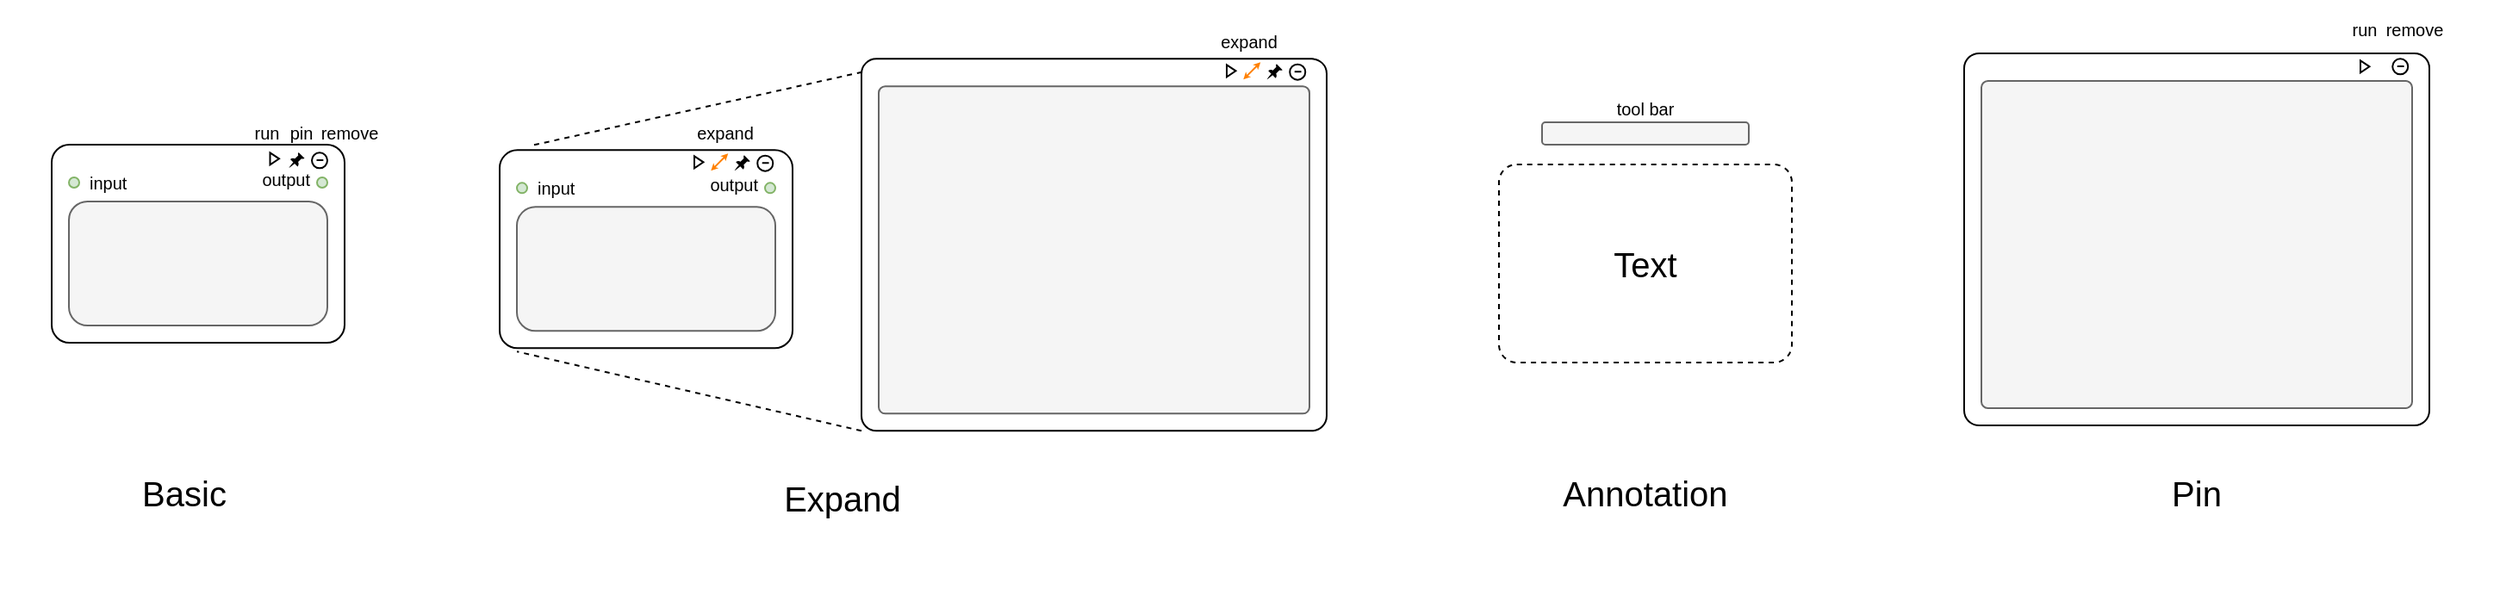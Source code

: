 <mxfile>
    <diagram id="7Bau7vb_eIiPj2DZWsdK" name="Page-1">
        <mxGraphModel dx="2074" dy="1609" grid="1" gridSize="10" guides="1" tooltips="1" connect="1" arrows="1" fold="1" page="1" pageScale="1" pageWidth="827" pageHeight="1169" math="0" shadow="0">
            <root>
                <mxCell id="0"/>
                <mxCell id="1" parent="0"/>
                <mxCell id="57" value="" style="rounded=0;whiteSpace=wrap;html=1;fontSize=16;strokeColor=none;" vertex="1" parent="1">
                    <mxGeometry y="40" width="1450" height="340" as="geometry"/>
                </mxCell>
                <mxCell id="44" value="" style="rounded=1;whiteSpace=wrap;html=1;arcSize=9;dashed=1;" vertex="1" parent="1">
                    <mxGeometry x="870" y="134.5" width="170" height="115" as="geometry"/>
                </mxCell>
                <mxCell id="2" value="" style="rounded=1;whiteSpace=wrap;html=1;arcSize=9;" vertex="1" parent="1">
                    <mxGeometry x="30" y="123" width="170" height="115" as="geometry"/>
                </mxCell>
                <mxCell id="3" value="" style="rounded=1;whiteSpace=wrap;html=1;fillColor=#f5f5f5;fontColor=#333333;strokeColor=#666666;" vertex="1" parent="1">
                    <mxGeometry x="40" y="156" width="150" height="72" as="geometry"/>
                </mxCell>
                <mxCell id="4" value="&lt;font style=&quot;font-size: 20px;&quot;&gt;Basic&lt;/font&gt;" style="text;html=1;strokeColor=none;fillColor=none;align=center;verticalAlign=middle;whiteSpace=wrap;rounded=0;" vertex="1" parent="1">
                    <mxGeometry x="52" y="310" width="110" height="30" as="geometry"/>
                </mxCell>
                <mxCell id="5" value="" style="ellipse;whiteSpace=wrap;html=1;aspect=fixed;fillColor=#d5e8d4;strokeColor=#82b366;" vertex="1" parent="1">
                    <mxGeometry x="40" y="142" width="6" height="6" as="geometry"/>
                </mxCell>
                <mxCell id="6" value="" style="ellipse;whiteSpace=wrap;html=1;aspect=fixed;fillColor=#d5e8d4;strokeColor=#82b366;" vertex="1" parent="1">
                    <mxGeometry x="184" y="142" width="6" height="6" as="geometry"/>
                </mxCell>
                <mxCell id="7" value="&lt;font style=&quot;font-size: 10px;&quot;&gt;input&lt;/font&gt;" style="text;html=1;strokeColor=none;fillColor=none;align=left;verticalAlign=middle;whiteSpace=wrap;rounded=0;" vertex="1" parent="1">
                    <mxGeometry x="50" y="130" width="30" height="30" as="geometry"/>
                </mxCell>
                <mxCell id="8" value="&lt;span style=&quot;font-size: 10px;&quot;&gt;output&lt;/span&gt;" style="text;html=1;strokeColor=none;fillColor=none;align=right;verticalAlign=middle;whiteSpace=wrap;rounded=0;" vertex="1" parent="1">
                    <mxGeometry x="152" y="128" width="30" height="30" as="geometry"/>
                </mxCell>
                <mxCell id="9" value="" style="rounded=1;whiteSpace=wrap;html=1;arcSize=9;" vertex="1" parent="1">
                    <mxGeometry x="290" y="126.17" width="170" height="115" as="geometry"/>
                </mxCell>
                <mxCell id="10" value="" style="rounded=1;whiteSpace=wrap;html=1;fillColor=#f5f5f5;fontColor=#333333;strokeColor=#666666;" vertex="1" parent="1">
                    <mxGeometry x="300" y="159.17" width="150" height="72" as="geometry"/>
                </mxCell>
                <mxCell id="11" value="" style="ellipse;whiteSpace=wrap;html=1;aspect=fixed;fillColor=#d5e8d4;strokeColor=#82b366;" vertex="1" parent="1">
                    <mxGeometry x="300" y="145.17" width="6" height="6" as="geometry"/>
                </mxCell>
                <mxCell id="12" value="" style="ellipse;whiteSpace=wrap;html=1;aspect=fixed;fillColor=#d5e8d4;strokeColor=#82b366;" vertex="1" parent="1">
                    <mxGeometry x="444" y="145.17" width="6" height="6" as="geometry"/>
                </mxCell>
                <mxCell id="13" value="&lt;font style=&quot;font-size: 10px;&quot;&gt;input&lt;/font&gt;" style="text;html=1;strokeColor=none;fillColor=none;align=left;verticalAlign=middle;whiteSpace=wrap;rounded=0;" vertex="1" parent="1">
                    <mxGeometry x="310" y="133.17" width="30" height="30" as="geometry"/>
                </mxCell>
                <mxCell id="30" style="edgeStyle=none;html=1;exitX=0.75;exitY=0;exitDx=0;exitDy=0;fontSize=10;startSize=1;endSize=1;" edge="1" parent="1" source="14">
                    <mxGeometry relative="1" as="geometry">
                        <mxPoint x="434.5" y="131.087" as="targetPoint"/>
                    </mxGeometry>
                </mxCell>
                <mxCell id="14" value="&lt;span style=&quot;font-size: 10px;&quot;&gt;output&lt;/span&gt;" style="text;html=1;strokeColor=none;fillColor=none;align=right;verticalAlign=middle;whiteSpace=wrap;rounded=0;" vertex="1" parent="1">
                    <mxGeometry x="412" y="131.17" width="30" height="30" as="geometry"/>
                </mxCell>
                <mxCell id="15" value="" style="rounded=1;whiteSpace=wrap;html=1;arcSize=4;" vertex="1" parent="1">
                    <mxGeometry x="500" y="73.17" width="270" height="216" as="geometry"/>
                </mxCell>
                <mxCell id="16" value="" style="rounded=1;whiteSpace=wrap;html=1;fillColor=#f5f5f5;fontColor=#333333;strokeColor=#666666;arcSize=2;" vertex="1" parent="1">
                    <mxGeometry x="510" y="89.17" width="250" height="190" as="geometry"/>
                </mxCell>
                <mxCell id="17" value="" style="triangle;whiteSpace=wrap;html=1;fontSize=10;" vertex="1" parent="1">
                    <mxGeometry x="156.75" y="127.67" width="5.25" height="7" as="geometry"/>
                </mxCell>
                <mxCell id="19" value="" style="sketch=0;pointerEvents=1;shadow=0;dashed=0;html=1;strokeColor=none;fillColor=#000000;labelPosition=center;verticalLabelPosition=bottom;verticalAlign=top;outlineConnect=0;align=center;shape=mxgraph.office.concepts.pin;fontSize=10;rotation=45;" vertex="1" parent="1">
                    <mxGeometry x="168.41" y="127.67" width="6" height="10.25" as="geometry"/>
                </mxCell>
                <mxCell id="22" value="" style="group" vertex="1" connectable="0" parent="1">
                    <mxGeometry x="181" y="127.67" width="9" height="9" as="geometry"/>
                </mxCell>
                <mxCell id="20" value="" style="ellipse;whiteSpace=wrap;html=1;aspect=fixed;fontSize=10;fillColor=none;" vertex="1" parent="22">
                    <mxGeometry width="9" height="9" as="geometry"/>
                </mxCell>
                <mxCell id="21" value="" style="endArrow=none;html=1;fontSize=10;startSize=1;endSize=1;" edge="1" parent="22">
                    <mxGeometry width="50" height="50" relative="1" as="geometry">
                        <mxPoint x="2.739" y="4.277" as="sourcePoint"/>
                        <mxPoint x="6.652" y="4.304" as="targetPoint"/>
                    </mxGeometry>
                </mxCell>
                <mxCell id="29" value="" style="group" vertex="1" connectable="0" parent="1">
                    <mxGeometry x="403" y="128.17" width="45.62" height="12.04" as="geometry"/>
                </mxCell>
                <mxCell id="23" value="" style="triangle;whiteSpace=wrap;html=1;fontSize=10;" vertex="1" parent="29">
                    <mxGeometry y="1.5" width="5.25" height="7" as="geometry"/>
                </mxCell>
                <mxCell id="24" value="" style="endArrow=classic;startArrow=classic;html=1;fontSize=10;endSize=1;startSize=1;strokeColor=#FF8000;" edge="1" parent="29">
                    <mxGeometry width="50" height="50" relative="1" as="geometry">
                        <mxPoint x="9.62" y="10" as="sourcePoint"/>
                        <mxPoint x="19.62" as="targetPoint"/>
                    </mxGeometry>
                </mxCell>
                <mxCell id="25" value="" style="sketch=0;pointerEvents=1;shadow=0;dashed=0;html=1;strokeColor=none;fillColor=#000000;labelPosition=center;verticalLabelPosition=bottom;verticalAlign=top;outlineConnect=0;align=center;shape=mxgraph.office.concepts.pin;fontSize=10;rotation=45;" vertex="1" parent="29">
                    <mxGeometry x="24.03" y="1.17" width="6" height="10.25" as="geometry"/>
                </mxCell>
                <mxCell id="26" value="" style="group" vertex="1" connectable="0" parent="29">
                    <mxGeometry x="36.62" y="1.17" width="9" height="9" as="geometry"/>
                </mxCell>
                <mxCell id="27" value="" style="ellipse;whiteSpace=wrap;html=1;aspect=fixed;fontSize=10;fillColor=none;" vertex="1" parent="26">
                    <mxGeometry width="9" height="9" as="geometry"/>
                </mxCell>
                <mxCell id="28" value="" style="endArrow=none;html=1;fontSize=10;startSize=1;endSize=1;" edge="1" parent="26">
                    <mxGeometry width="50" height="50" relative="1" as="geometry">
                        <mxPoint x="2.739" y="4.277" as="sourcePoint"/>
                        <mxPoint x="6.652" y="4.304" as="targetPoint"/>
                    </mxGeometry>
                </mxCell>
                <mxCell id="32" value="&lt;font style=&quot;font-size: 20px;&quot;&gt;Expand&lt;/font&gt;" style="text;html=1;strokeColor=none;fillColor=none;align=center;verticalAlign=middle;whiteSpace=wrap;rounded=0;" vertex="1" parent="1">
                    <mxGeometry x="434" y="313.17" width="110" height="30" as="geometry"/>
                </mxCell>
                <mxCell id="33" value="" style="group" vertex="1" connectable="0" parent="1">
                    <mxGeometry x="712" y="75.17" width="45.62" height="12.04" as="geometry"/>
                </mxCell>
                <mxCell id="34" value="" style="triangle;whiteSpace=wrap;html=1;fontSize=10;" vertex="1" parent="33">
                    <mxGeometry y="1.5" width="5.25" height="7" as="geometry"/>
                </mxCell>
                <mxCell id="35" value="" style="endArrow=classic;startArrow=classic;html=1;fontSize=10;endSize=1;startSize=1;strokeColor=#FF8000;" edge="1" parent="33">
                    <mxGeometry width="50" height="50" relative="1" as="geometry">
                        <mxPoint x="9.62" y="10" as="sourcePoint"/>
                        <mxPoint x="19.62" as="targetPoint"/>
                    </mxGeometry>
                </mxCell>
                <mxCell id="36" value="" style="sketch=0;pointerEvents=1;shadow=0;dashed=0;html=1;strokeColor=none;fillColor=#000000;labelPosition=center;verticalLabelPosition=bottom;verticalAlign=top;outlineConnect=0;align=center;shape=mxgraph.office.concepts.pin;fontSize=10;rotation=45;" vertex="1" parent="33">
                    <mxGeometry x="24.03" y="1.17" width="6" height="10.25" as="geometry"/>
                </mxCell>
                <mxCell id="37" value="" style="group" vertex="1" connectable="0" parent="33">
                    <mxGeometry x="36.62" y="1.17" width="9" height="9" as="geometry"/>
                </mxCell>
                <mxCell id="38" value="" style="ellipse;whiteSpace=wrap;html=1;aspect=fixed;fontSize=10;fillColor=none;" vertex="1" parent="37">
                    <mxGeometry width="9" height="9" as="geometry"/>
                </mxCell>
                <mxCell id="39" value="" style="endArrow=none;html=1;fontSize=10;startSize=1;endSize=1;" edge="1" parent="37">
                    <mxGeometry width="50" height="50" relative="1" as="geometry">
                        <mxPoint x="2.739" y="4.277" as="sourcePoint"/>
                        <mxPoint x="6.652" y="4.304" as="targetPoint"/>
                    </mxGeometry>
                </mxCell>
                <mxCell id="41" value="" style="endArrow=none;dashed=1;html=1;strokeColor=#000000;fontSize=10;startSize=1;endSize=1;entryX=0.003;entryY=0.035;entryDx=0;entryDy=0;entryPerimeter=0;" edge="1" parent="1" target="15">
                    <mxGeometry width="50" height="50" relative="1" as="geometry">
                        <mxPoint x="310" y="123.17" as="sourcePoint"/>
                        <mxPoint x="360" y="73.17" as="targetPoint"/>
                    </mxGeometry>
                </mxCell>
                <mxCell id="42" value="" style="endArrow=none;dashed=1;html=1;strokeColor=#000000;fontSize=10;startSize=1;endSize=1;entryX=0.059;entryY=1.017;entryDx=0;entryDy=0;exitX=0;exitY=1;exitDx=0;exitDy=0;entryPerimeter=0;" edge="1" parent="1" source="15" target="9">
                    <mxGeometry width="50" height="50" relative="1" as="geometry">
                        <mxPoint x="600" y="293.17" as="sourcePoint"/>
                        <mxPoint x="340" y="323.17" as="targetPoint"/>
                    </mxGeometry>
                </mxCell>
                <mxCell id="43" value="&lt;font style=&quot;font-size: 20px;&quot;&gt;Text&lt;/font&gt;" style="text;html=1;strokeColor=none;fillColor=none;align=center;verticalAlign=middle;whiteSpace=wrap;rounded=0;fontSize=10;" vertex="1" parent="1">
                    <mxGeometry x="925" y="177" width="60" height="30" as="geometry"/>
                </mxCell>
                <mxCell id="45" value="&lt;font style=&quot;font-size: 20px;&quot;&gt;Annotation&lt;/font&gt;" style="text;html=1;strokeColor=none;fillColor=none;align=center;verticalAlign=middle;whiteSpace=wrap;rounded=0;" vertex="1" parent="1">
                    <mxGeometry x="900" y="310" width="110" height="30" as="geometry"/>
                </mxCell>
                <mxCell id="46" value="" style="rounded=1;whiteSpace=wrap;html=1;arcSize=4;" vertex="1" parent="1">
                    <mxGeometry x="1140" y="70" width="270" height="216" as="geometry"/>
                </mxCell>
                <mxCell id="47" value="" style="rounded=1;whiteSpace=wrap;html=1;fillColor=#f5f5f5;fontColor=#333333;strokeColor=#666666;arcSize=2;" vertex="1" parent="1">
                    <mxGeometry x="1150" y="86" width="250" height="190" as="geometry"/>
                </mxCell>
                <mxCell id="49" value="" style="triangle;whiteSpace=wrap;html=1;fontSize=10;" vertex="1" parent="1">
                    <mxGeometry x="1370" y="74.17" width="5.25" height="7" as="geometry"/>
                </mxCell>
                <mxCell id="52" value="" style="group" vertex="1" connectable="0" parent="1">
                    <mxGeometry x="1388.62" y="73.17" width="9" height="9" as="geometry"/>
                </mxCell>
                <mxCell id="53" value="" style="ellipse;whiteSpace=wrap;html=1;aspect=fixed;fontSize=10;fillColor=none;" vertex="1" parent="52">
                    <mxGeometry width="9" height="9" as="geometry"/>
                </mxCell>
                <mxCell id="54" value="" style="endArrow=none;html=1;fontSize=10;startSize=1;endSize=1;" edge="1" parent="52">
                    <mxGeometry width="50" height="50" relative="1" as="geometry">
                        <mxPoint x="2.739" y="4.277" as="sourcePoint"/>
                        <mxPoint x="6.652" y="4.304" as="targetPoint"/>
                    </mxGeometry>
                </mxCell>
                <mxCell id="55" value="&lt;font style=&quot;font-size: 20px;&quot;&gt;Pin&lt;/font&gt;" style="text;html=1;strokeColor=none;fillColor=none;align=center;verticalAlign=middle;whiteSpace=wrap;rounded=0;" vertex="1" parent="1">
                    <mxGeometry x="1220" y="310" width="110" height="30" as="geometry"/>
                </mxCell>
                <mxCell id="56" value="" style="rounded=1;whiteSpace=wrap;html=1;fontSize=16;fillColor=#f5f5f5;fontColor=#333333;strokeColor=#666666;" vertex="1" parent="1">
                    <mxGeometry x="895" y="110" width="120" height="13" as="geometry"/>
                </mxCell>
                <mxCell id="58" value="&lt;font style=&quot;font-size: 10px;&quot;&gt;run&lt;/font&gt;" style="text;html=1;strokeColor=none;fillColor=none;align=center;verticalAlign=middle;whiteSpace=wrap;rounded=0;fontSize=20;" vertex="1" parent="1">
                    <mxGeometry x="142.41" y="100.0" width="26" height="23" as="geometry"/>
                </mxCell>
                <mxCell id="59" value="&lt;font style=&quot;font-size: 10px;&quot;&gt;pin&lt;/font&gt;" style="text;html=1;strokeColor=none;fillColor=none;align=center;verticalAlign=middle;whiteSpace=wrap;rounded=0;fontSize=20;" vertex="1" parent="1">
                    <mxGeometry x="162" y="100" width="26" height="23" as="geometry"/>
                </mxCell>
                <mxCell id="60" value="&lt;font style=&quot;font-size: 10px;&quot;&gt;remove&lt;/font&gt;" style="text;html=1;strokeColor=none;fillColor=none;align=center;verticalAlign=middle;whiteSpace=wrap;rounded=0;fontSize=20;" vertex="1" parent="1">
                    <mxGeometry x="190" y="100.0" width="26" height="23" as="geometry"/>
                </mxCell>
                <mxCell id="64" value="&lt;font style=&quot;font-size: 10px;&quot;&gt;expand&lt;/font&gt;" style="text;html=1;strokeColor=none;fillColor=none;align=center;verticalAlign=middle;whiteSpace=wrap;rounded=0;fontSize=20;" vertex="1" parent="1">
                    <mxGeometry x="408" y="100.0" width="26" height="23" as="geometry"/>
                </mxCell>
                <mxCell id="65" value="&lt;font style=&quot;font-size: 10px;&quot;&gt;expand&lt;/font&gt;" style="text;html=1;strokeColor=none;fillColor=none;align=center;verticalAlign=middle;whiteSpace=wrap;rounded=0;fontSize=20;" vertex="1" parent="1">
                    <mxGeometry x="712" y="47.0" width="26" height="23" as="geometry"/>
                </mxCell>
                <mxCell id="66" value="&lt;font style=&quot;font-size: 10px;&quot;&gt;tool bar&lt;/font&gt;" style="text;html=1;strokeColor=none;fillColor=none;align=center;verticalAlign=middle;whiteSpace=wrap;rounded=0;fontSize=20;" vertex="1" parent="1">
                    <mxGeometry x="925" y="86" width="60" height="23" as="geometry"/>
                </mxCell>
                <mxCell id="67" value="&lt;font style=&quot;font-size: 10px;&quot;&gt;run&lt;/font&gt;" style="text;html=1;strokeColor=none;fillColor=none;align=center;verticalAlign=middle;whiteSpace=wrap;rounded=0;fontSize=20;" vertex="1" parent="1">
                    <mxGeometry x="1360.25" y="40" width="24.75" height="23" as="geometry"/>
                </mxCell>
                <mxCell id="68" value="&lt;font style=&quot;font-size: 10px;&quot;&gt;remove&lt;/font&gt;" style="text;html=1;strokeColor=none;fillColor=none;align=center;verticalAlign=middle;whiteSpace=wrap;rounded=0;fontSize=20;" vertex="1" parent="1">
                    <mxGeometry x="1388.62" y="40" width="24.75" height="23" as="geometry"/>
                </mxCell>
            </root>
        </mxGraphModel>
    </diagram>
</mxfile>
